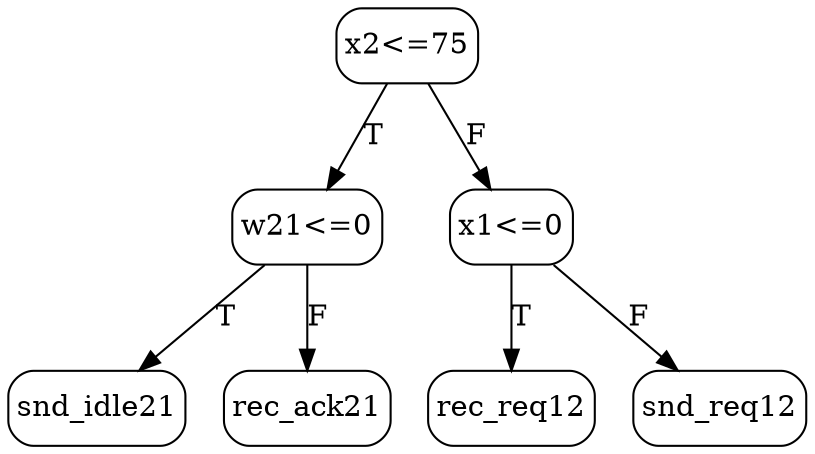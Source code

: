 // decision tree
digraph {
	2 [label=snd_idle21 margin="0.05,0.05" shape=box style=rounded]
	3 [label=rec_ack21 margin="0.05,0.05" shape=box style=rounded]
	1 [label="w21<=0" margin="0.05,0.05" shape=box style=rounded]
	1 -> 2 [label=T]
	1 -> 3 [label=F]
	5 [label=rec_req12 margin="0.05,0.05" shape=box style=rounded]
	6 [label=snd_req12 margin="0.05,0.05" shape=box style=rounded]
	4 [label="x1<=0" margin="0.05,0.05" shape=box style=rounded]
	4 -> 5 [label=T]
	4 -> 6 [label=F]
	0 [label="x2<=75" margin="0.05,0.05" shape=box style=rounded]
	0 -> 1 [label=T]
	0 -> 4 [label=F]
}
